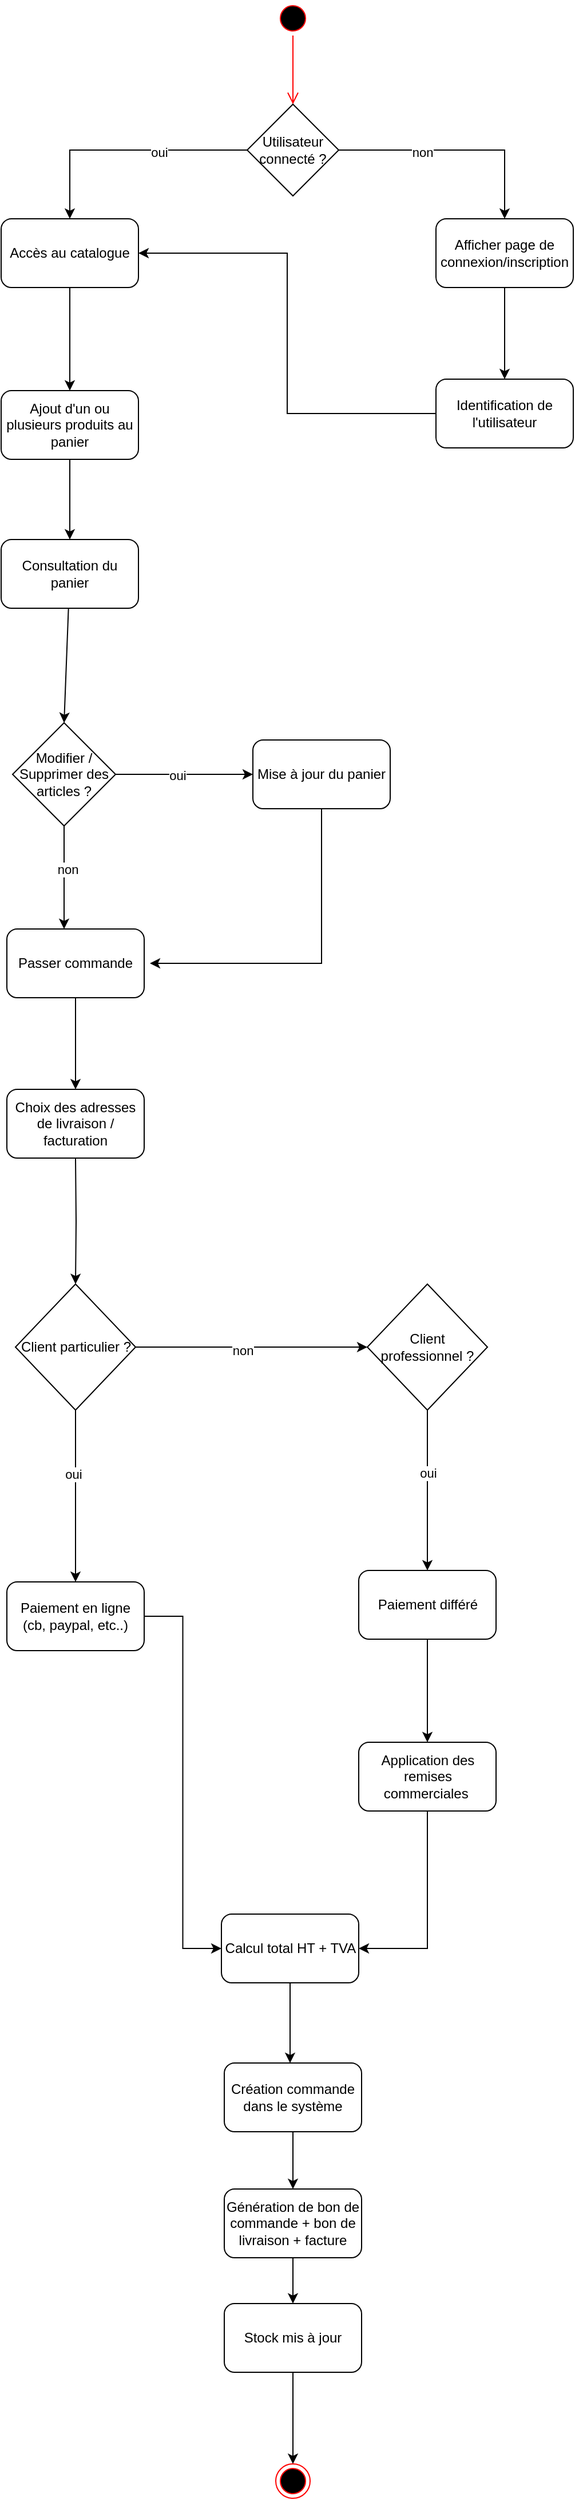 <mxfile version="27.1.1">
  <diagram name="Page-1" id="v02OzFuwu4kTNycigP8K">
    <mxGraphModel dx="1360" dy="793" grid="1" gridSize="10" guides="1" tooltips="1" connect="1" arrows="1" fold="1" page="1" pageScale="1" pageWidth="827" pageHeight="1169" math="0" shadow="0">
      <root>
        <mxCell id="0" />
        <mxCell id="1" parent="0" />
        <mxCell id="ASpbPEgNoXN4ok0IqsmK-1" value="" style="ellipse;html=1;shape=startState;fillColor=#000000;strokeColor=#ff0000;" vertex="1" parent="1">
          <mxGeometry x="350" y="40" width="30" height="30" as="geometry" />
        </mxCell>
        <mxCell id="ASpbPEgNoXN4ok0IqsmK-2" value="" style="edgeStyle=orthogonalEdgeStyle;html=1;verticalAlign=bottom;endArrow=open;endSize=8;strokeColor=#ff0000;rounded=0;" edge="1" source="ASpbPEgNoXN4ok0IqsmK-1" parent="1">
          <mxGeometry relative="1" as="geometry">
            <mxPoint x="365" y="130" as="targetPoint" />
          </mxGeometry>
        </mxCell>
        <mxCell id="ASpbPEgNoXN4ok0IqsmK-5" style="edgeStyle=orthogonalEdgeStyle;rounded=0;orthogonalLoop=1;jettySize=auto;html=1;entryX=0.5;entryY=0;entryDx=0;entryDy=0;" edge="1" parent="1" source="ASpbPEgNoXN4ok0IqsmK-3" target="ASpbPEgNoXN4ok0IqsmK-4">
          <mxGeometry relative="1" as="geometry" />
        </mxCell>
        <mxCell id="ASpbPEgNoXN4ok0IqsmK-21" value="non" style="edgeLabel;html=1;align=center;verticalAlign=middle;resizable=0;points=[];" vertex="1" connectable="0" parent="ASpbPEgNoXN4ok0IqsmK-5">
          <mxGeometry x="-0.288" y="-2" relative="1" as="geometry">
            <mxPoint as="offset" />
          </mxGeometry>
        </mxCell>
        <mxCell id="ASpbPEgNoXN4ok0IqsmK-22" style="edgeStyle=orthogonalEdgeStyle;rounded=0;orthogonalLoop=1;jettySize=auto;html=1;entryX=0.5;entryY=0;entryDx=0;entryDy=0;" edge="1" parent="1" source="ASpbPEgNoXN4ok0IqsmK-3" target="ASpbPEgNoXN4ok0IqsmK-7">
          <mxGeometry relative="1" as="geometry" />
        </mxCell>
        <mxCell id="ASpbPEgNoXN4ok0IqsmK-23" value="oui" style="edgeLabel;html=1;align=center;verticalAlign=middle;resizable=0;points=[];" vertex="1" connectable="0" parent="ASpbPEgNoXN4ok0IqsmK-22">
          <mxGeometry x="-0.284" y="2" relative="1" as="geometry">
            <mxPoint as="offset" />
          </mxGeometry>
        </mxCell>
        <mxCell id="ASpbPEgNoXN4ok0IqsmK-3" value="Utilisateur connecté ?" style="rhombus;whiteSpace=wrap;html=1;" vertex="1" parent="1">
          <mxGeometry x="325" y="130" width="80" height="80" as="geometry" />
        </mxCell>
        <mxCell id="ASpbPEgNoXN4ok0IqsmK-25" value="" style="edgeStyle=orthogonalEdgeStyle;rounded=0;orthogonalLoop=1;jettySize=auto;html=1;" edge="1" parent="1" source="ASpbPEgNoXN4ok0IqsmK-4" target="ASpbPEgNoXN4ok0IqsmK-24">
          <mxGeometry relative="1" as="geometry" />
        </mxCell>
        <mxCell id="ASpbPEgNoXN4ok0IqsmK-4" value="Afficher page de connexion/inscription" style="rounded=1;whiteSpace=wrap;html=1;" vertex="1" parent="1">
          <mxGeometry x="490" y="230" width="120" height="60" as="geometry" />
        </mxCell>
        <mxCell id="ASpbPEgNoXN4ok0IqsmK-27" style="edgeStyle=orthogonalEdgeStyle;rounded=0;orthogonalLoop=1;jettySize=auto;html=1;entryX=0.5;entryY=0;entryDx=0;entryDy=0;" edge="1" parent="1" source="ASpbPEgNoXN4ok0IqsmK-7" target="ASpbPEgNoXN4ok0IqsmK-8">
          <mxGeometry relative="1" as="geometry" />
        </mxCell>
        <mxCell id="ASpbPEgNoXN4ok0IqsmK-7" value="Accès au catalogue" style="rounded=1;whiteSpace=wrap;html=1;" vertex="1" parent="1">
          <mxGeometry x="110" y="230" width="120" height="60" as="geometry" />
        </mxCell>
        <mxCell id="ASpbPEgNoXN4ok0IqsmK-28" style="edgeStyle=orthogonalEdgeStyle;rounded=0;orthogonalLoop=1;jettySize=auto;html=1;entryX=0.5;entryY=0;entryDx=0;entryDy=0;" edge="1" parent="1" source="ASpbPEgNoXN4ok0IqsmK-8" target="ASpbPEgNoXN4ok0IqsmK-9">
          <mxGeometry relative="1" as="geometry" />
        </mxCell>
        <mxCell id="ASpbPEgNoXN4ok0IqsmK-8" value="Ajout d&#39;un ou plusieurs produits au panier" style="rounded=1;whiteSpace=wrap;html=1;" vertex="1" parent="1">
          <mxGeometry x="110" y="380" width="120" height="60" as="geometry" />
        </mxCell>
        <mxCell id="ASpbPEgNoXN4ok0IqsmK-30" style="rounded=0;orthogonalLoop=1;jettySize=auto;html=1;entryX=0.5;entryY=0;entryDx=0;entryDy=0;" edge="1" parent="1" source="ASpbPEgNoXN4ok0IqsmK-9" target="ASpbPEgNoXN4ok0IqsmK-11">
          <mxGeometry relative="1" as="geometry" />
        </mxCell>
        <mxCell id="ASpbPEgNoXN4ok0IqsmK-9" value="Consultation du panier" style="rounded=1;whiteSpace=wrap;html=1;" vertex="1" parent="1">
          <mxGeometry x="110" y="510" width="120" height="60" as="geometry" />
        </mxCell>
        <mxCell id="ASpbPEgNoXN4ok0IqsmK-12" style="edgeStyle=orthogonalEdgeStyle;rounded=0;orthogonalLoop=1;jettySize=auto;html=1;" edge="1" parent="1" source="ASpbPEgNoXN4ok0IqsmK-11">
          <mxGeometry relative="1" as="geometry">
            <mxPoint x="330" y="715" as="targetPoint" />
          </mxGeometry>
        </mxCell>
        <mxCell id="ASpbPEgNoXN4ok0IqsmK-19" value="oui" style="edgeLabel;html=1;align=center;verticalAlign=middle;resizable=0;points=[];" vertex="1" connectable="0" parent="ASpbPEgNoXN4ok0IqsmK-12">
          <mxGeometry x="-0.104" y="-1" relative="1" as="geometry">
            <mxPoint as="offset" />
          </mxGeometry>
        </mxCell>
        <mxCell id="ASpbPEgNoXN4ok0IqsmK-15" style="edgeStyle=orthogonalEdgeStyle;rounded=0;orthogonalLoop=1;jettySize=auto;html=1;entryX=0.5;entryY=0;entryDx=0;entryDy=0;" edge="1" parent="1" source="ASpbPEgNoXN4ok0IqsmK-11">
          <mxGeometry relative="1" as="geometry">
            <mxPoint x="165" y="850" as="targetPoint" />
          </mxGeometry>
        </mxCell>
        <mxCell id="ASpbPEgNoXN4ok0IqsmK-20" value="non" style="edgeLabel;html=1;align=center;verticalAlign=middle;resizable=0;points=[];" vertex="1" connectable="0" parent="ASpbPEgNoXN4ok0IqsmK-15">
          <mxGeometry x="-0.156" y="3" relative="1" as="geometry">
            <mxPoint as="offset" />
          </mxGeometry>
        </mxCell>
        <mxCell id="ASpbPEgNoXN4ok0IqsmK-11" value="Modifier / Supprimer des articles ?" style="rhombus;whiteSpace=wrap;html=1;" vertex="1" parent="1">
          <mxGeometry x="120" y="670" width="90" height="90" as="geometry" />
        </mxCell>
        <mxCell id="ASpbPEgNoXN4ok0IqsmK-32" style="rounded=0;orthogonalLoop=1;jettySize=auto;html=1;entryX=0.5;entryY=0;entryDx=0;entryDy=0;" edge="1" parent="1" source="ASpbPEgNoXN4ok0IqsmK-14" target="ASpbPEgNoXN4ok0IqsmK-31">
          <mxGeometry relative="1" as="geometry" />
        </mxCell>
        <mxCell id="ASpbPEgNoXN4ok0IqsmK-14" value="Passer commande" style="rounded=1;whiteSpace=wrap;html=1;" vertex="1" parent="1">
          <mxGeometry x="115" y="850" width="120" height="60" as="geometry" />
        </mxCell>
        <mxCell id="ASpbPEgNoXN4ok0IqsmK-18" style="edgeStyle=orthogonalEdgeStyle;rounded=0;orthogonalLoop=1;jettySize=auto;html=1;" edge="1" parent="1" source="ASpbPEgNoXN4ok0IqsmK-16">
          <mxGeometry relative="1" as="geometry">
            <mxPoint x="240" y="880" as="targetPoint" />
            <Array as="points">
              <mxPoint x="390" y="880" />
            </Array>
          </mxGeometry>
        </mxCell>
        <mxCell id="ASpbPEgNoXN4ok0IqsmK-16" value="Mise à jour du panier" style="rounded=1;whiteSpace=wrap;html=1;" vertex="1" parent="1">
          <mxGeometry x="330" y="685" width="120" height="60" as="geometry" />
        </mxCell>
        <mxCell id="ASpbPEgNoXN4ok0IqsmK-26" style="edgeStyle=orthogonalEdgeStyle;rounded=0;orthogonalLoop=1;jettySize=auto;html=1;entryX=1;entryY=0.5;entryDx=0;entryDy=0;" edge="1" parent="1" source="ASpbPEgNoXN4ok0IqsmK-24" target="ASpbPEgNoXN4ok0IqsmK-7">
          <mxGeometry relative="1" as="geometry" />
        </mxCell>
        <mxCell id="ASpbPEgNoXN4ok0IqsmK-24" value="Identification de l&#39;utilisateur" style="whiteSpace=wrap;html=1;rounded=1;" vertex="1" parent="1">
          <mxGeometry x="490" y="370" width="120" height="60" as="geometry" />
        </mxCell>
        <mxCell id="ASpbPEgNoXN4ok0IqsmK-31" value="Choix des adresses de livraison / facturation" style="rounded=1;whiteSpace=wrap;html=1;" vertex="1" parent="1">
          <mxGeometry x="115" y="990" width="120" height="60" as="geometry" />
        </mxCell>
        <mxCell id="ASpbPEgNoXN4ok0IqsmK-35" style="edgeStyle=orthogonalEdgeStyle;rounded=0;orthogonalLoop=1;jettySize=auto;html=1;entryX=0.5;entryY=0;entryDx=0;entryDy=0;" edge="1" parent="1" target="ASpbPEgNoXN4ok0IqsmK-34">
          <mxGeometry relative="1" as="geometry">
            <mxPoint x="175" y="1050" as="sourcePoint" />
          </mxGeometry>
        </mxCell>
        <mxCell id="ASpbPEgNoXN4ok0IqsmK-36" style="edgeStyle=orthogonalEdgeStyle;rounded=0;orthogonalLoop=1;jettySize=auto;html=1;" edge="1" parent="1" source="ASpbPEgNoXN4ok0IqsmK-34">
          <mxGeometry relative="1" as="geometry">
            <mxPoint x="430" y="1215" as="targetPoint" />
          </mxGeometry>
        </mxCell>
        <mxCell id="ASpbPEgNoXN4ok0IqsmK-38" value="oui" style="edgeLabel;html=1;align=center;verticalAlign=middle;resizable=0;points=[];" vertex="1" connectable="0" parent="ASpbPEgNoXN4ok0IqsmK-36">
          <mxGeometry x="-0.089" y="-5" relative="1" as="geometry">
            <mxPoint x="1" as="offset" />
          </mxGeometry>
        </mxCell>
        <mxCell id="ASpbPEgNoXN4ok0IqsmK-39" value="non" style="edgeLabel;html=1;align=center;verticalAlign=middle;resizable=0;points=[];" vertex="1" connectable="0" parent="ASpbPEgNoXN4ok0IqsmK-36">
          <mxGeometry x="-0.089" y="-3" relative="1" as="geometry">
            <mxPoint x="1" as="offset" />
          </mxGeometry>
        </mxCell>
        <mxCell id="ASpbPEgNoXN4ok0IqsmK-40" style="edgeStyle=orthogonalEdgeStyle;rounded=0;orthogonalLoop=1;jettySize=auto;html=1;" edge="1" parent="1" source="ASpbPEgNoXN4ok0IqsmK-34">
          <mxGeometry relative="1" as="geometry">
            <mxPoint x="175" y="1420" as="targetPoint" />
          </mxGeometry>
        </mxCell>
        <mxCell id="ASpbPEgNoXN4ok0IqsmK-41" value="oui" style="edgeLabel;html=1;align=center;verticalAlign=middle;resizable=0;points=[];" vertex="1" connectable="0" parent="ASpbPEgNoXN4ok0IqsmK-40">
          <mxGeometry x="-0.256" y="-2" relative="1" as="geometry">
            <mxPoint as="offset" />
          </mxGeometry>
        </mxCell>
        <mxCell id="ASpbPEgNoXN4ok0IqsmK-34" value="Client particulier ?" style="rhombus;whiteSpace=wrap;html=1;" vertex="1" parent="1">
          <mxGeometry x="122.5" y="1160" width="105" height="110" as="geometry" />
        </mxCell>
        <mxCell id="ASpbPEgNoXN4ok0IqsmK-51" style="edgeStyle=orthogonalEdgeStyle;rounded=0;orthogonalLoop=1;jettySize=auto;html=1;entryX=0;entryY=0.5;entryDx=0;entryDy=0;" edge="1" parent="1" source="ASpbPEgNoXN4ok0IqsmK-42" target="ASpbPEgNoXN4ok0IqsmK-50">
          <mxGeometry relative="1" as="geometry" />
        </mxCell>
        <mxCell id="ASpbPEgNoXN4ok0IqsmK-42" value="Paiement en ligne (cb, paypal, etc..)" style="rounded=1;whiteSpace=wrap;html=1;" vertex="1" parent="1">
          <mxGeometry x="115" y="1420" width="120" height="60" as="geometry" />
        </mxCell>
        <mxCell id="ASpbPEgNoXN4ok0IqsmK-44" style="edgeStyle=orthogonalEdgeStyle;rounded=0;orthogonalLoop=1;jettySize=auto;html=1;" edge="1" parent="1" source="ASpbPEgNoXN4ok0IqsmK-43">
          <mxGeometry relative="1" as="geometry">
            <mxPoint x="482.5" y="1410" as="targetPoint" />
          </mxGeometry>
        </mxCell>
        <mxCell id="ASpbPEgNoXN4ok0IqsmK-46" value="oui" style="edgeLabel;html=1;align=center;verticalAlign=middle;resizable=0;points=[];" vertex="1" connectable="0" parent="ASpbPEgNoXN4ok0IqsmK-44">
          <mxGeometry x="-0.217" relative="1" as="geometry">
            <mxPoint as="offset" />
          </mxGeometry>
        </mxCell>
        <mxCell id="ASpbPEgNoXN4ok0IqsmK-43" value="Client professionnel ?" style="rhombus;whiteSpace=wrap;html=1;" vertex="1" parent="1">
          <mxGeometry x="430" y="1160" width="105" height="110" as="geometry" />
        </mxCell>
        <mxCell id="ASpbPEgNoXN4ok0IqsmK-47" style="edgeStyle=orthogonalEdgeStyle;rounded=0;orthogonalLoop=1;jettySize=auto;html=1;" edge="1" parent="1" source="ASpbPEgNoXN4ok0IqsmK-45">
          <mxGeometry relative="1" as="geometry">
            <mxPoint x="482.5" y="1560" as="targetPoint" />
          </mxGeometry>
        </mxCell>
        <mxCell id="ASpbPEgNoXN4ok0IqsmK-45" value="Paiement différé" style="rounded=1;whiteSpace=wrap;html=1;" vertex="1" parent="1">
          <mxGeometry x="422.5" y="1410" width="120" height="60" as="geometry" />
        </mxCell>
        <mxCell id="ASpbPEgNoXN4ok0IqsmK-52" style="edgeStyle=orthogonalEdgeStyle;rounded=0;orthogonalLoop=1;jettySize=auto;html=1;entryX=1;entryY=0.5;entryDx=0;entryDy=0;" edge="1" parent="1" source="ASpbPEgNoXN4ok0IqsmK-48" target="ASpbPEgNoXN4ok0IqsmK-50">
          <mxGeometry relative="1" as="geometry" />
        </mxCell>
        <mxCell id="ASpbPEgNoXN4ok0IqsmK-48" value="Application des remises commerciales&amp;nbsp;" style="rounded=1;whiteSpace=wrap;html=1;" vertex="1" parent="1">
          <mxGeometry x="422.5" y="1560" width="120" height="60" as="geometry" />
        </mxCell>
        <mxCell id="ASpbPEgNoXN4ok0IqsmK-53" style="edgeStyle=orthogonalEdgeStyle;rounded=0;orthogonalLoop=1;jettySize=auto;html=1;" edge="1" parent="1" source="ASpbPEgNoXN4ok0IqsmK-50">
          <mxGeometry relative="1" as="geometry">
            <mxPoint x="362.5" y="1840" as="targetPoint" />
          </mxGeometry>
        </mxCell>
        <mxCell id="ASpbPEgNoXN4ok0IqsmK-50" value="Calcul total HT + TVA" style="rounded=1;whiteSpace=wrap;html=1;" vertex="1" parent="1">
          <mxGeometry x="302.5" y="1710" width="120" height="60" as="geometry" />
        </mxCell>
        <mxCell id="ASpbPEgNoXN4ok0IqsmK-61" style="edgeStyle=orthogonalEdgeStyle;rounded=0;orthogonalLoop=1;jettySize=auto;html=1;entryX=0.5;entryY=0;entryDx=0;entryDy=0;" edge="1" parent="1" source="ASpbPEgNoXN4ok0IqsmK-54" target="ASpbPEgNoXN4ok0IqsmK-55">
          <mxGeometry relative="1" as="geometry" />
        </mxCell>
        <mxCell id="ASpbPEgNoXN4ok0IqsmK-54" value="Création commande dans le système" style="rounded=1;whiteSpace=wrap;html=1;" vertex="1" parent="1">
          <mxGeometry x="305" y="1840" width="120" height="60" as="geometry" />
        </mxCell>
        <mxCell id="ASpbPEgNoXN4ok0IqsmK-60" style="edgeStyle=orthogonalEdgeStyle;rounded=0;orthogonalLoop=1;jettySize=auto;html=1;entryX=0.5;entryY=0;entryDx=0;entryDy=0;" edge="1" parent="1" source="ASpbPEgNoXN4ok0IqsmK-55" target="ASpbPEgNoXN4ok0IqsmK-56">
          <mxGeometry relative="1" as="geometry" />
        </mxCell>
        <mxCell id="ASpbPEgNoXN4ok0IqsmK-55" value="Génération de bon de commande + bon de livraison + facture" style="rounded=1;whiteSpace=wrap;html=1;" vertex="1" parent="1">
          <mxGeometry x="305" y="1950" width="120" height="60" as="geometry" />
        </mxCell>
        <mxCell id="ASpbPEgNoXN4ok0IqsmK-59" style="edgeStyle=orthogonalEdgeStyle;rounded=0;orthogonalLoop=1;jettySize=auto;html=1;entryX=0.5;entryY=0;entryDx=0;entryDy=0;" edge="1" parent="1" source="ASpbPEgNoXN4ok0IqsmK-56" target="ASpbPEgNoXN4ok0IqsmK-58">
          <mxGeometry relative="1" as="geometry" />
        </mxCell>
        <mxCell id="ASpbPEgNoXN4ok0IqsmK-56" value="Stock mis à jour" style="rounded=1;whiteSpace=wrap;html=1;" vertex="1" parent="1">
          <mxGeometry x="305" y="2050" width="120" height="60" as="geometry" />
        </mxCell>
        <mxCell id="ASpbPEgNoXN4ok0IqsmK-58" value="" style="ellipse;html=1;shape=endState;fillColor=#000000;strokeColor=#ff0000;" vertex="1" parent="1">
          <mxGeometry x="350" y="2190" width="30" height="30" as="geometry" />
        </mxCell>
      </root>
    </mxGraphModel>
  </diagram>
</mxfile>
